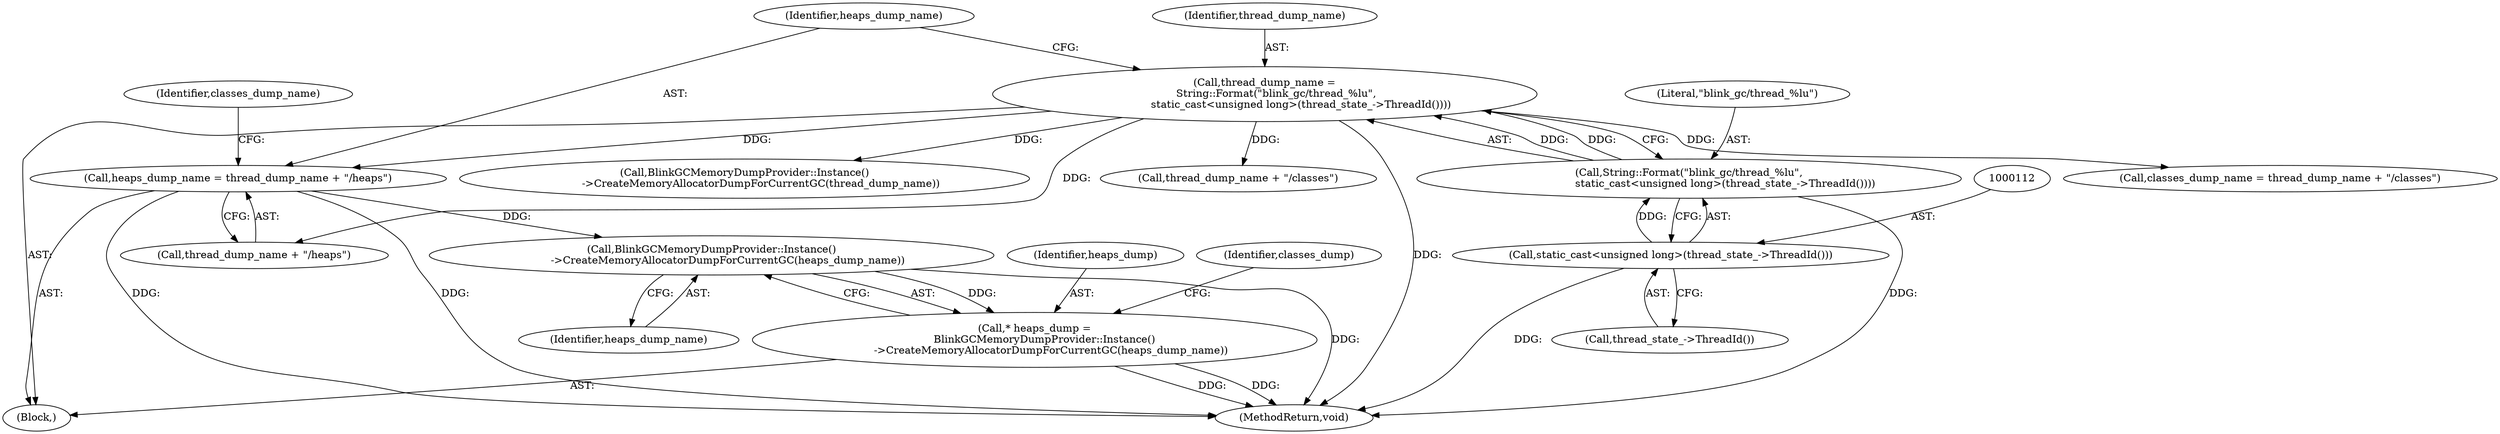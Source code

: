 digraph "0_Chrome_20b65d00ca3d8696430e22efad7485366f8c3a21_2@API" {
"1000115" [label="(Call,heaps_dump_name = thread_dump_name + \"/heaps\")"];
"1000107" [label="(Call,thread_dump_name =\n       String::Format(\"blink_gc/thread_%lu\",\n                      static_cast<unsigned long>(thread_state_->ThreadId())))"];
"1000109" [label="(Call,String::Format(\"blink_gc/thread_%lu\",\n                      static_cast<unsigned long>(thread_state_->ThreadId())))"];
"1000111" [label="(Call,static_cast<unsigned long>(thread_state_->ThreadId()))"];
"1000255" [label="(Call,BlinkGCMemoryDumpProvider::Instance()\n          ->CreateMemoryAllocatorDumpForCurrentGC(heaps_dump_name))"];
"1000253" [label="(Call,* heaps_dump =\n      BlinkGCMemoryDumpProvider::Instance()\n          ->CreateMemoryAllocatorDumpForCurrentGC(heaps_dump_name))"];
"1000121" [label="(Call,classes_dump_name = thread_dump_name + \"/classes\")"];
"1000110" [label="(Literal,\"blink_gc/thread_%lu\")"];
"1000107" [label="(Call,thread_dump_name =\n       String::Format(\"blink_gc/thread_%lu\",\n                      static_cast<unsigned long>(thread_state_->ThreadId())))"];
"1000255" [label="(Call,BlinkGCMemoryDumpProvider::Instance()\n          ->CreateMemoryAllocatorDumpForCurrentGC(heaps_dump_name))"];
"1000113" [label="(Call,thread_state_->ThreadId())"];
"1000234" [label="(Call,BlinkGCMemoryDumpProvider::Instance()\n          ->CreateMemoryAllocatorDumpForCurrentGC(thread_dump_name))"];
"1000115" [label="(Call,heaps_dump_name = thread_dump_name + \"/heaps\")"];
"1000265" [label="(MethodReturn,void)"];
"1000122" [label="(Identifier,classes_dump_name)"];
"1000116" [label="(Identifier,heaps_dump_name)"];
"1000259" [label="(Identifier,classes_dump)"];
"1000111" [label="(Call,static_cast<unsigned long>(thread_state_->ThreadId()))"];
"1000102" [label="(Block,)"];
"1000253" [label="(Call,* heaps_dump =\n      BlinkGCMemoryDumpProvider::Instance()\n          ->CreateMemoryAllocatorDumpForCurrentGC(heaps_dump_name))"];
"1000256" [label="(Identifier,heaps_dump_name)"];
"1000117" [label="(Call,thread_dump_name + \"/heaps\")"];
"1000109" [label="(Call,String::Format(\"blink_gc/thread_%lu\",\n                      static_cast<unsigned long>(thread_state_->ThreadId())))"];
"1000108" [label="(Identifier,thread_dump_name)"];
"1000123" [label="(Call,thread_dump_name + \"/classes\")"];
"1000254" [label="(Identifier,heaps_dump)"];
"1000115" -> "1000102"  [label="AST: "];
"1000115" -> "1000117"  [label="CFG: "];
"1000116" -> "1000115"  [label="AST: "];
"1000117" -> "1000115"  [label="AST: "];
"1000122" -> "1000115"  [label="CFG: "];
"1000115" -> "1000265"  [label="DDG: "];
"1000115" -> "1000265"  [label="DDG: "];
"1000107" -> "1000115"  [label="DDG: "];
"1000115" -> "1000255"  [label="DDG: "];
"1000107" -> "1000102"  [label="AST: "];
"1000107" -> "1000109"  [label="CFG: "];
"1000108" -> "1000107"  [label="AST: "];
"1000109" -> "1000107"  [label="AST: "];
"1000116" -> "1000107"  [label="CFG: "];
"1000107" -> "1000265"  [label="DDG: "];
"1000109" -> "1000107"  [label="DDG: "];
"1000109" -> "1000107"  [label="DDG: "];
"1000107" -> "1000117"  [label="DDG: "];
"1000107" -> "1000121"  [label="DDG: "];
"1000107" -> "1000123"  [label="DDG: "];
"1000107" -> "1000234"  [label="DDG: "];
"1000109" -> "1000111"  [label="CFG: "];
"1000110" -> "1000109"  [label="AST: "];
"1000111" -> "1000109"  [label="AST: "];
"1000109" -> "1000265"  [label="DDG: "];
"1000111" -> "1000109"  [label="DDG: "];
"1000111" -> "1000113"  [label="CFG: "];
"1000112" -> "1000111"  [label="AST: "];
"1000113" -> "1000111"  [label="AST: "];
"1000111" -> "1000265"  [label="DDG: "];
"1000255" -> "1000253"  [label="AST: "];
"1000255" -> "1000256"  [label="CFG: "];
"1000256" -> "1000255"  [label="AST: "];
"1000253" -> "1000255"  [label="CFG: "];
"1000255" -> "1000265"  [label="DDG: "];
"1000255" -> "1000253"  [label="DDG: "];
"1000253" -> "1000102"  [label="AST: "];
"1000254" -> "1000253"  [label="AST: "];
"1000259" -> "1000253"  [label="CFG: "];
"1000253" -> "1000265"  [label="DDG: "];
"1000253" -> "1000265"  [label="DDG: "];
}
